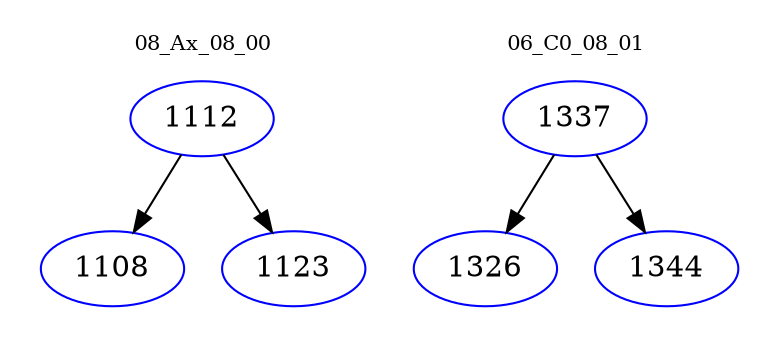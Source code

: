 digraph{
subgraph cluster_0 {
color = white
label = "08_Ax_08_00";
fontsize=10;
T0_1112 [label="1112", color="blue"]
T0_1112 -> T0_1108 [color="black"]
T0_1108 [label="1108", color="blue"]
T0_1112 -> T0_1123 [color="black"]
T0_1123 [label="1123", color="blue"]
}
subgraph cluster_1 {
color = white
label = "06_C0_08_01";
fontsize=10;
T1_1337 [label="1337", color="blue"]
T1_1337 -> T1_1326 [color="black"]
T1_1326 [label="1326", color="blue"]
T1_1337 -> T1_1344 [color="black"]
T1_1344 [label="1344", color="blue"]
}
}
